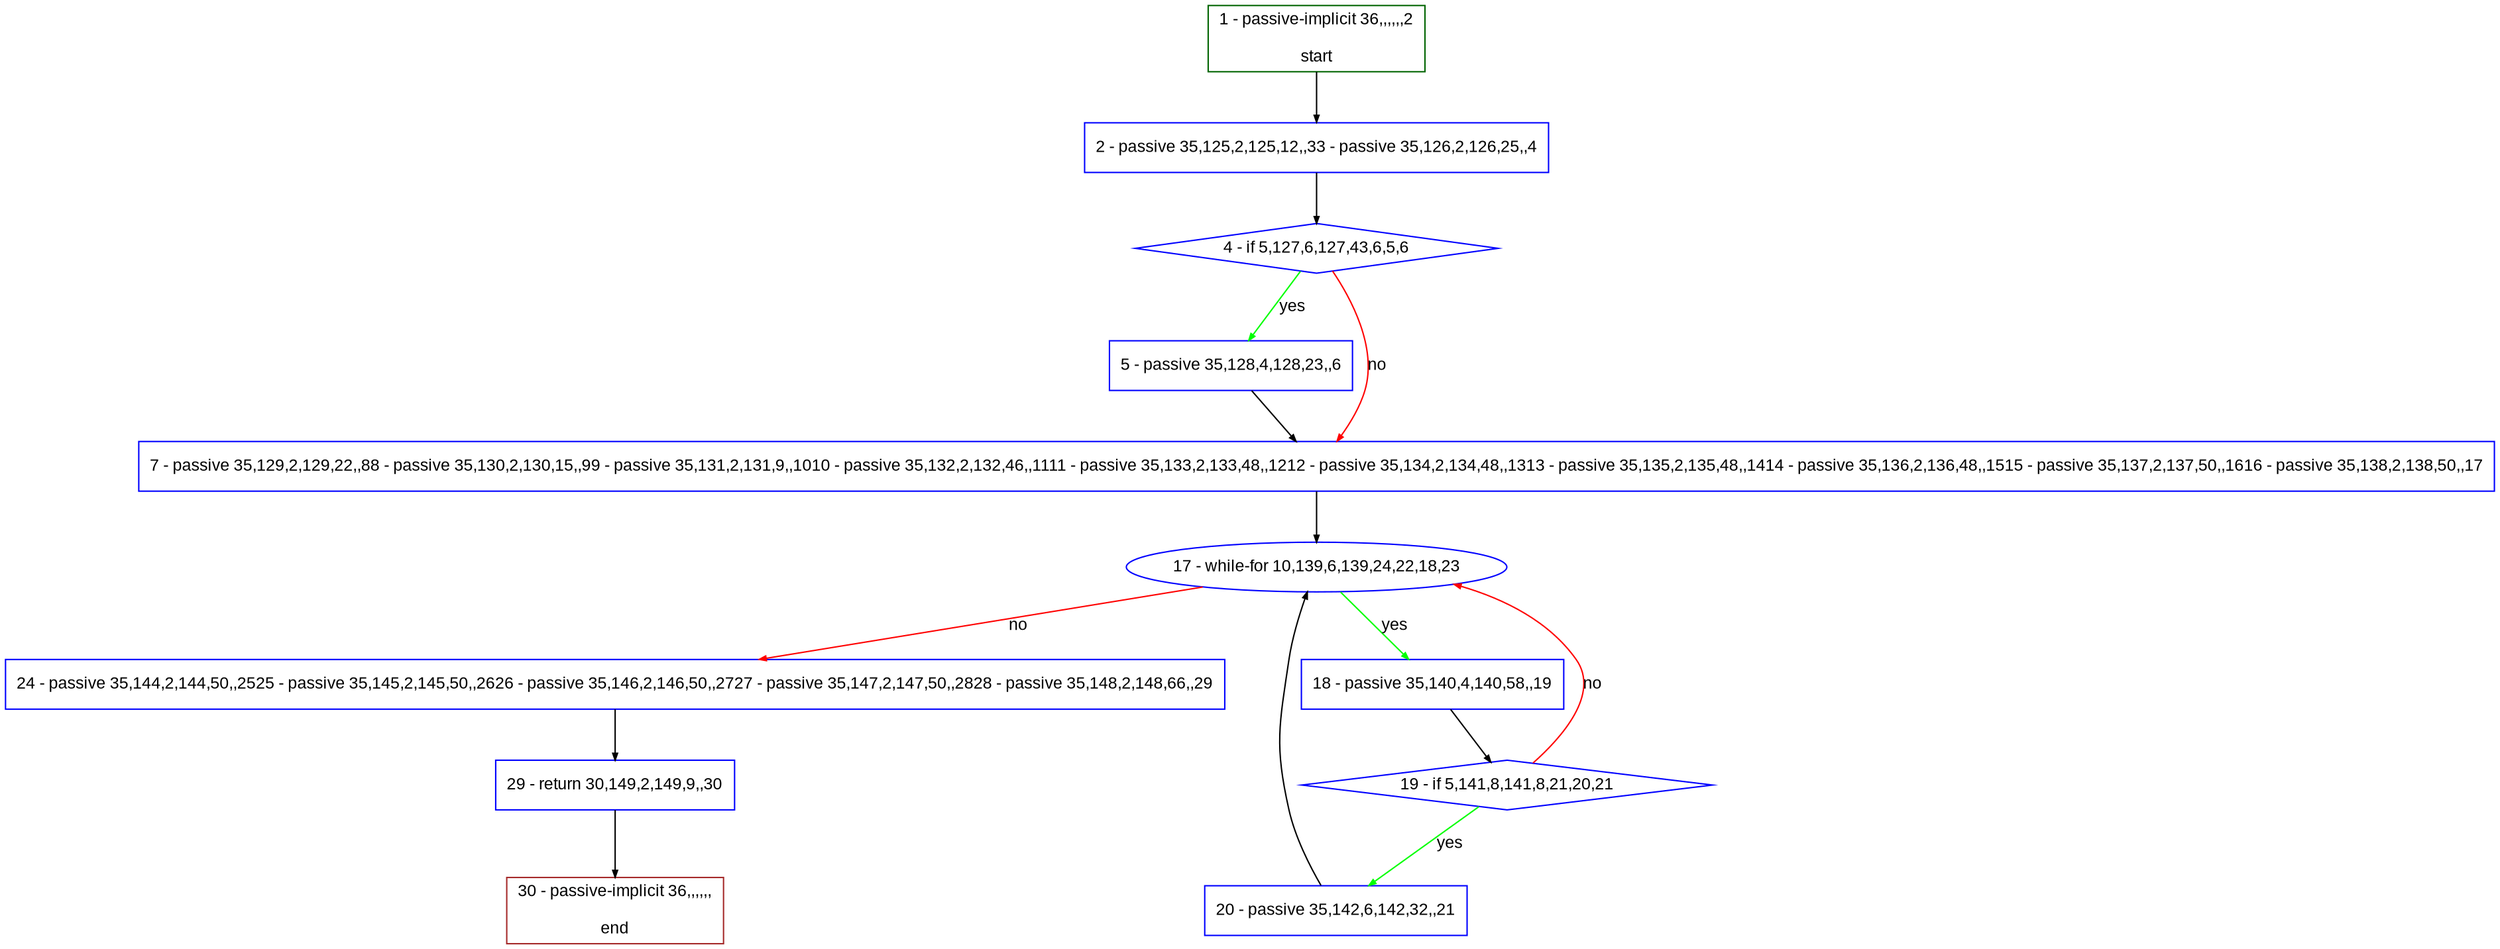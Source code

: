 digraph "" {
  graph [pack="true", label="", fontsize="12", packmode="clust", fontname="Arial", fillcolor="#FFFFCC", bgcolor="white", style="rounded,filled", compound="true"];
  node [node_initialized="no", label="", color="grey", fontsize="12", fillcolor="white", fontname="Arial", style="filled", shape="rectangle", compound="true", fixedsize="false"];
  edge [fontcolor="black", arrowhead="normal", arrowtail="none", arrowsize="0.5", ltail="", label="", color="black", fontsize="12", lhead="", fontname="Arial", dir="forward", compound="true"];
  __N1 [label="2 - passive 35,125,2,125,12,,33 - passive 35,126,2,126,25,,4", color="#0000ff", fillcolor="#ffffff", style="filled", shape="box"];
  __N2 [label="1 - passive-implicit 36,,,,,,2\n\nstart", color="#006400", fillcolor="#ffffff", style="filled", shape="box"];
  __N3 [label="4 - if 5,127,6,127,43,6,5,6", color="#0000ff", fillcolor="#ffffff", style="filled", shape="diamond"];
  __N4 [label="5 - passive 35,128,4,128,23,,6", color="#0000ff", fillcolor="#ffffff", style="filled", shape="box"];
  __N5 [label="7 - passive 35,129,2,129,22,,88 - passive 35,130,2,130,15,,99 - passive 35,131,2,131,9,,1010 - passive 35,132,2,132,46,,1111 - passive 35,133,2,133,48,,1212 - passive 35,134,2,134,48,,1313 - passive 35,135,2,135,48,,1414 - passive 35,136,2,136,48,,1515 - passive 35,137,2,137,50,,1616 - passive 35,138,2,138,50,,17", color="#0000ff", fillcolor="#ffffff", style="filled", shape="box"];
  __N6 [label="17 - while-for 10,139,6,139,24,22,18,23", color="#0000ff", fillcolor="#ffffff", style="filled", shape="oval"];
  __N7 [label="18 - passive 35,140,4,140,58,,19", color="#0000ff", fillcolor="#ffffff", style="filled", shape="box"];
  __N8 [label="24 - passive 35,144,2,144,50,,2525 - passive 35,145,2,145,50,,2626 - passive 35,146,2,146,50,,2727 - passive 35,147,2,147,50,,2828 - passive 35,148,2,148,66,,29", color="#0000ff", fillcolor="#ffffff", style="filled", shape="box"];
  __N9 [label="19 - if 5,141,8,141,8,21,20,21", color="#0000ff", fillcolor="#ffffff", style="filled", shape="diamond"];
  __N10 [label="20 - passive 35,142,6,142,32,,21", color="#0000ff", fillcolor="#ffffff", style="filled", shape="box"];
  __N11 [label="29 - return 30,149,2,149,9,,30", color="#0000ff", fillcolor="#ffffff", style="filled", shape="box"];
  __N12 [label="30 - passive-implicit 36,,,,,,\n\nend", color="#a52a2a", fillcolor="#ffffff", style="filled", shape="box"];
  __N2 -> __N1 [arrowhead="normal", arrowtail="none", color="#000000", label="", dir="forward"];
  __N1 -> __N3 [arrowhead="normal", arrowtail="none", color="#000000", label="", dir="forward"];
  __N3 -> __N4 [arrowhead="normal", arrowtail="none", color="#00ff00", label="yes", dir="forward"];
  __N3 -> __N5 [arrowhead="normal", arrowtail="none", color="#ff0000", label="no", dir="forward"];
  __N4 -> __N5 [arrowhead="normal", arrowtail="none", color="#000000", label="", dir="forward"];
  __N5 -> __N6 [arrowhead="normal", arrowtail="none", color="#000000", label="", dir="forward"];
  __N6 -> __N7 [arrowhead="normal", arrowtail="none", color="#00ff00", label="yes", dir="forward"];
  __N6 -> __N8 [arrowhead="normal", arrowtail="none", color="#ff0000", label="no", dir="forward"];
  __N7 -> __N9 [arrowhead="normal", arrowtail="none", color="#000000", label="", dir="forward"];
  __N9 -> __N6 [arrowhead="normal", arrowtail="none", color="#ff0000", label="no", dir="forward"];
  __N9 -> __N10 [arrowhead="normal", arrowtail="none", color="#00ff00", label="yes", dir="forward"];
  __N10 -> __N6 [arrowhead="normal", arrowtail="none", color="#000000", label="", dir="forward"];
  __N8 -> __N11 [arrowhead="normal", arrowtail="none", color="#000000", label="", dir="forward"];
  __N11 -> __N12 [arrowhead="normal", arrowtail="none", color="#000000", label="", dir="forward"];
}
